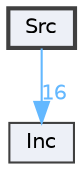 digraph "Src"
{
 // LATEX_PDF_SIZE
  bgcolor="transparent";
  edge [fontname=Helvetica,fontsize=10,labelfontname=Helvetica,labelfontsize=10];
  node [fontname=Helvetica,fontsize=10,shape=box,height=0.2,width=0.4];
  compound=true
  dir_413f4e031a85da0d68269c6fd2f76e1c [label="Src", fillcolor="#edf0f7", color="grey25", style="filled,bold", URL="dir_413f4e031a85da0d68269c6fd2f76e1c.html",tooltip=""];
  dir_f93dfce691d792349f1c14ede440e2e6 [label="Inc", fillcolor="#edf0f7", color="grey25", style="filled", URL="dir_f93dfce691d792349f1c14ede440e2e6.html",tooltip=""];
  dir_413f4e031a85da0d68269c6fd2f76e1c->dir_f93dfce691d792349f1c14ede440e2e6 [headlabel="16", labeldistance=1.5 headhref="dir_000001_000000.html" color="steelblue1" fontcolor="steelblue1"];
}
